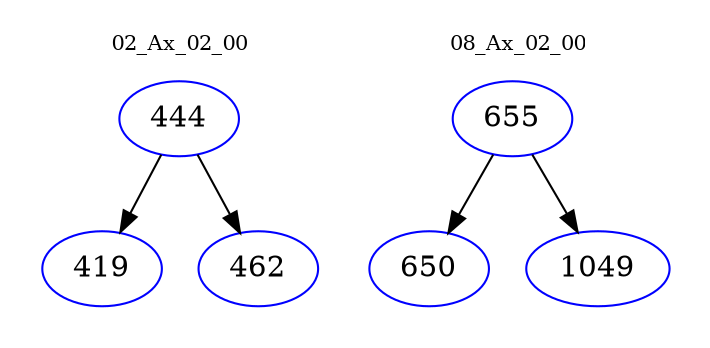 digraph{
subgraph cluster_0 {
color = white
label = "02_Ax_02_00";
fontsize=10;
T0_444 [label="444", color="blue"]
T0_444 -> T0_419 [color="black"]
T0_419 [label="419", color="blue"]
T0_444 -> T0_462 [color="black"]
T0_462 [label="462", color="blue"]
}
subgraph cluster_1 {
color = white
label = "08_Ax_02_00";
fontsize=10;
T1_655 [label="655", color="blue"]
T1_655 -> T1_650 [color="black"]
T1_650 [label="650", color="blue"]
T1_655 -> T1_1049 [color="black"]
T1_1049 [label="1049", color="blue"]
}
}
